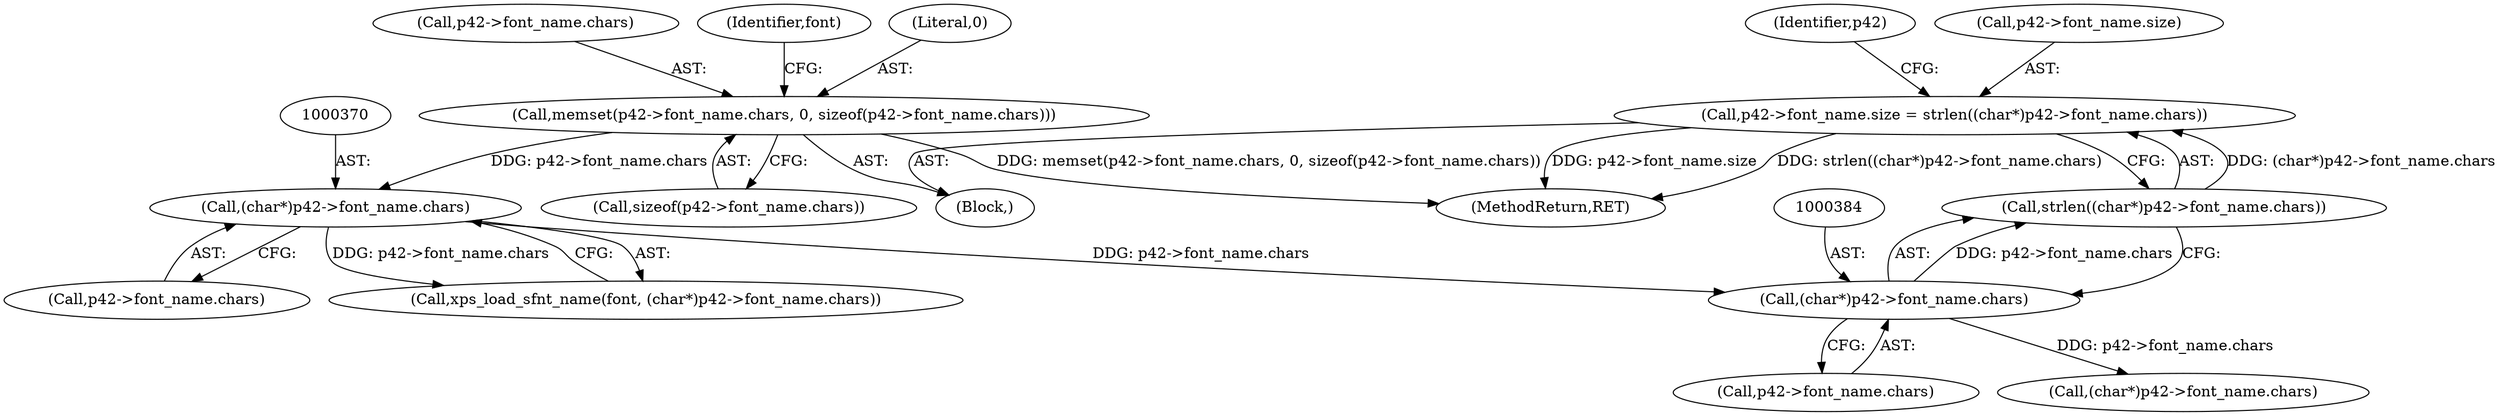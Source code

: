 digraph "0_ghostscript_3c2aebbedd37fab054e80f2e315de07d7e9b5bdb_0@API" {
"1000376" [label="(Call,p42->font_name.size = strlen((char*)p42->font_name.chars))"];
"1000382" [label="(Call,strlen((char*)p42->font_name.chars))"];
"1000383" [label="(Call,(char*)p42->font_name.chars)"];
"1000369" [label="(Call,(char*)p42->font_name.chars)"];
"1000354" [label="(Call,memset(p42->font_name.chars, 0, sizeof(p42->font_name.chars)))"];
"1000383" [label="(Call,(char*)p42->font_name.chars)"];
"1000368" [label="(Identifier,font)"];
"1000393" [label="(Identifier,p42)"];
"1000360" [label="(Literal,0)"];
"1000385" [label="(Call,p42->font_name.chars)"];
"1000354" [label="(Call,memset(p42->font_name.chars, 0, sizeof(p42->font_name.chars)))"];
"1000361" [label="(Call,sizeof(p42->font_name.chars))"];
"1000355" [label="(Call,p42->font_name.chars)"];
"1000553" [label="(MethodReturn,RET)"];
"1000377" [label="(Call,p42->font_name.size)"];
"1000411" [label="(Call,(char*)p42->font_name.chars)"];
"1000140" [label="(Block,)"];
"1000367" [label="(Call,xps_load_sfnt_name(font, (char*)p42->font_name.chars))"];
"1000369" [label="(Call,(char*)p42->font_name.chars)"];
"1000371" [label="(Call,p42->font_name.chars)"];
"1000376" [label="(Call,p42->font_name.size = strlen((char*)p42->font_name.chars))"];
"1000382" [label="(Call,strlen((char*)p42->font_name.chars))"];
"1000376" -> "1000140"  [label="AST: "];
"1000376" -> "1000382"  [label="CFG: "];
"1000377" -> "1000376"  [label="AST: "];
"1000382" -> "1000376"  [label="AST: "];
"1000393" -> "1000376"  [label="CFG: "];
"1000376" -> "1000553"  [label="DDG: p42->font_name.size"];
"1000376" -> "1000553"  [label="DDG: strlen((char*)p42->font_name.chars)"];
"1000382" -> "1000376"  [label="DDG: (char*)p42->font_name.chars"];
"1000382" -> "1000383"  [label="CFG: "];
"1000383" -> "1000382"  [label="AST: "];
"1000383" -> "1000382"  [label="DDG: p42->font_name.chars"];
"1000383" -> "1000385"  [label="CFG: "];
"1000384" -> "1000383"  [label="AST: "];
"1000385" -> "1000383"  [label="AST: "];
"1000369" -> "1000383"  [label="DDG: p42->font_name.chars"];
"1000383" -> "1000411"  [label="DDG: p42->font_name.chars"];
"1000369" -> "1000367"  [label="AST: "];
"1000369" -> "1000371"  [label="CFG: "];
"1000370" -> "1000369"  [label="AST: "];
"1000371" -> "1000369"  [label="AST: "];
"1000367" -> "1000369"  [label="CFG: "];
"1000369" -> "1000367"  [label="DDG: p42->font_name.chars"];
"1000354" -> "1000369"  [label="DDG: p42->font_name.chars"];
"1000354" -> "1000140"  [label="AST: "];
"1000354" -> "1000361"  [label="CFG: "];
"1000355" -> "1000354"  [label="AST: "];
"1000360" -> "1000354"  [label="AST: "];
"1000361" -> "1000354"  [label="AST: "];
"1000368" -> "1000354"  [label="CFG: "];
"1000354" -> "1000553"  [label="DDG: memset(p42->font_name.chars, 0, sizeof(p42->font_name.chars))"];
}
